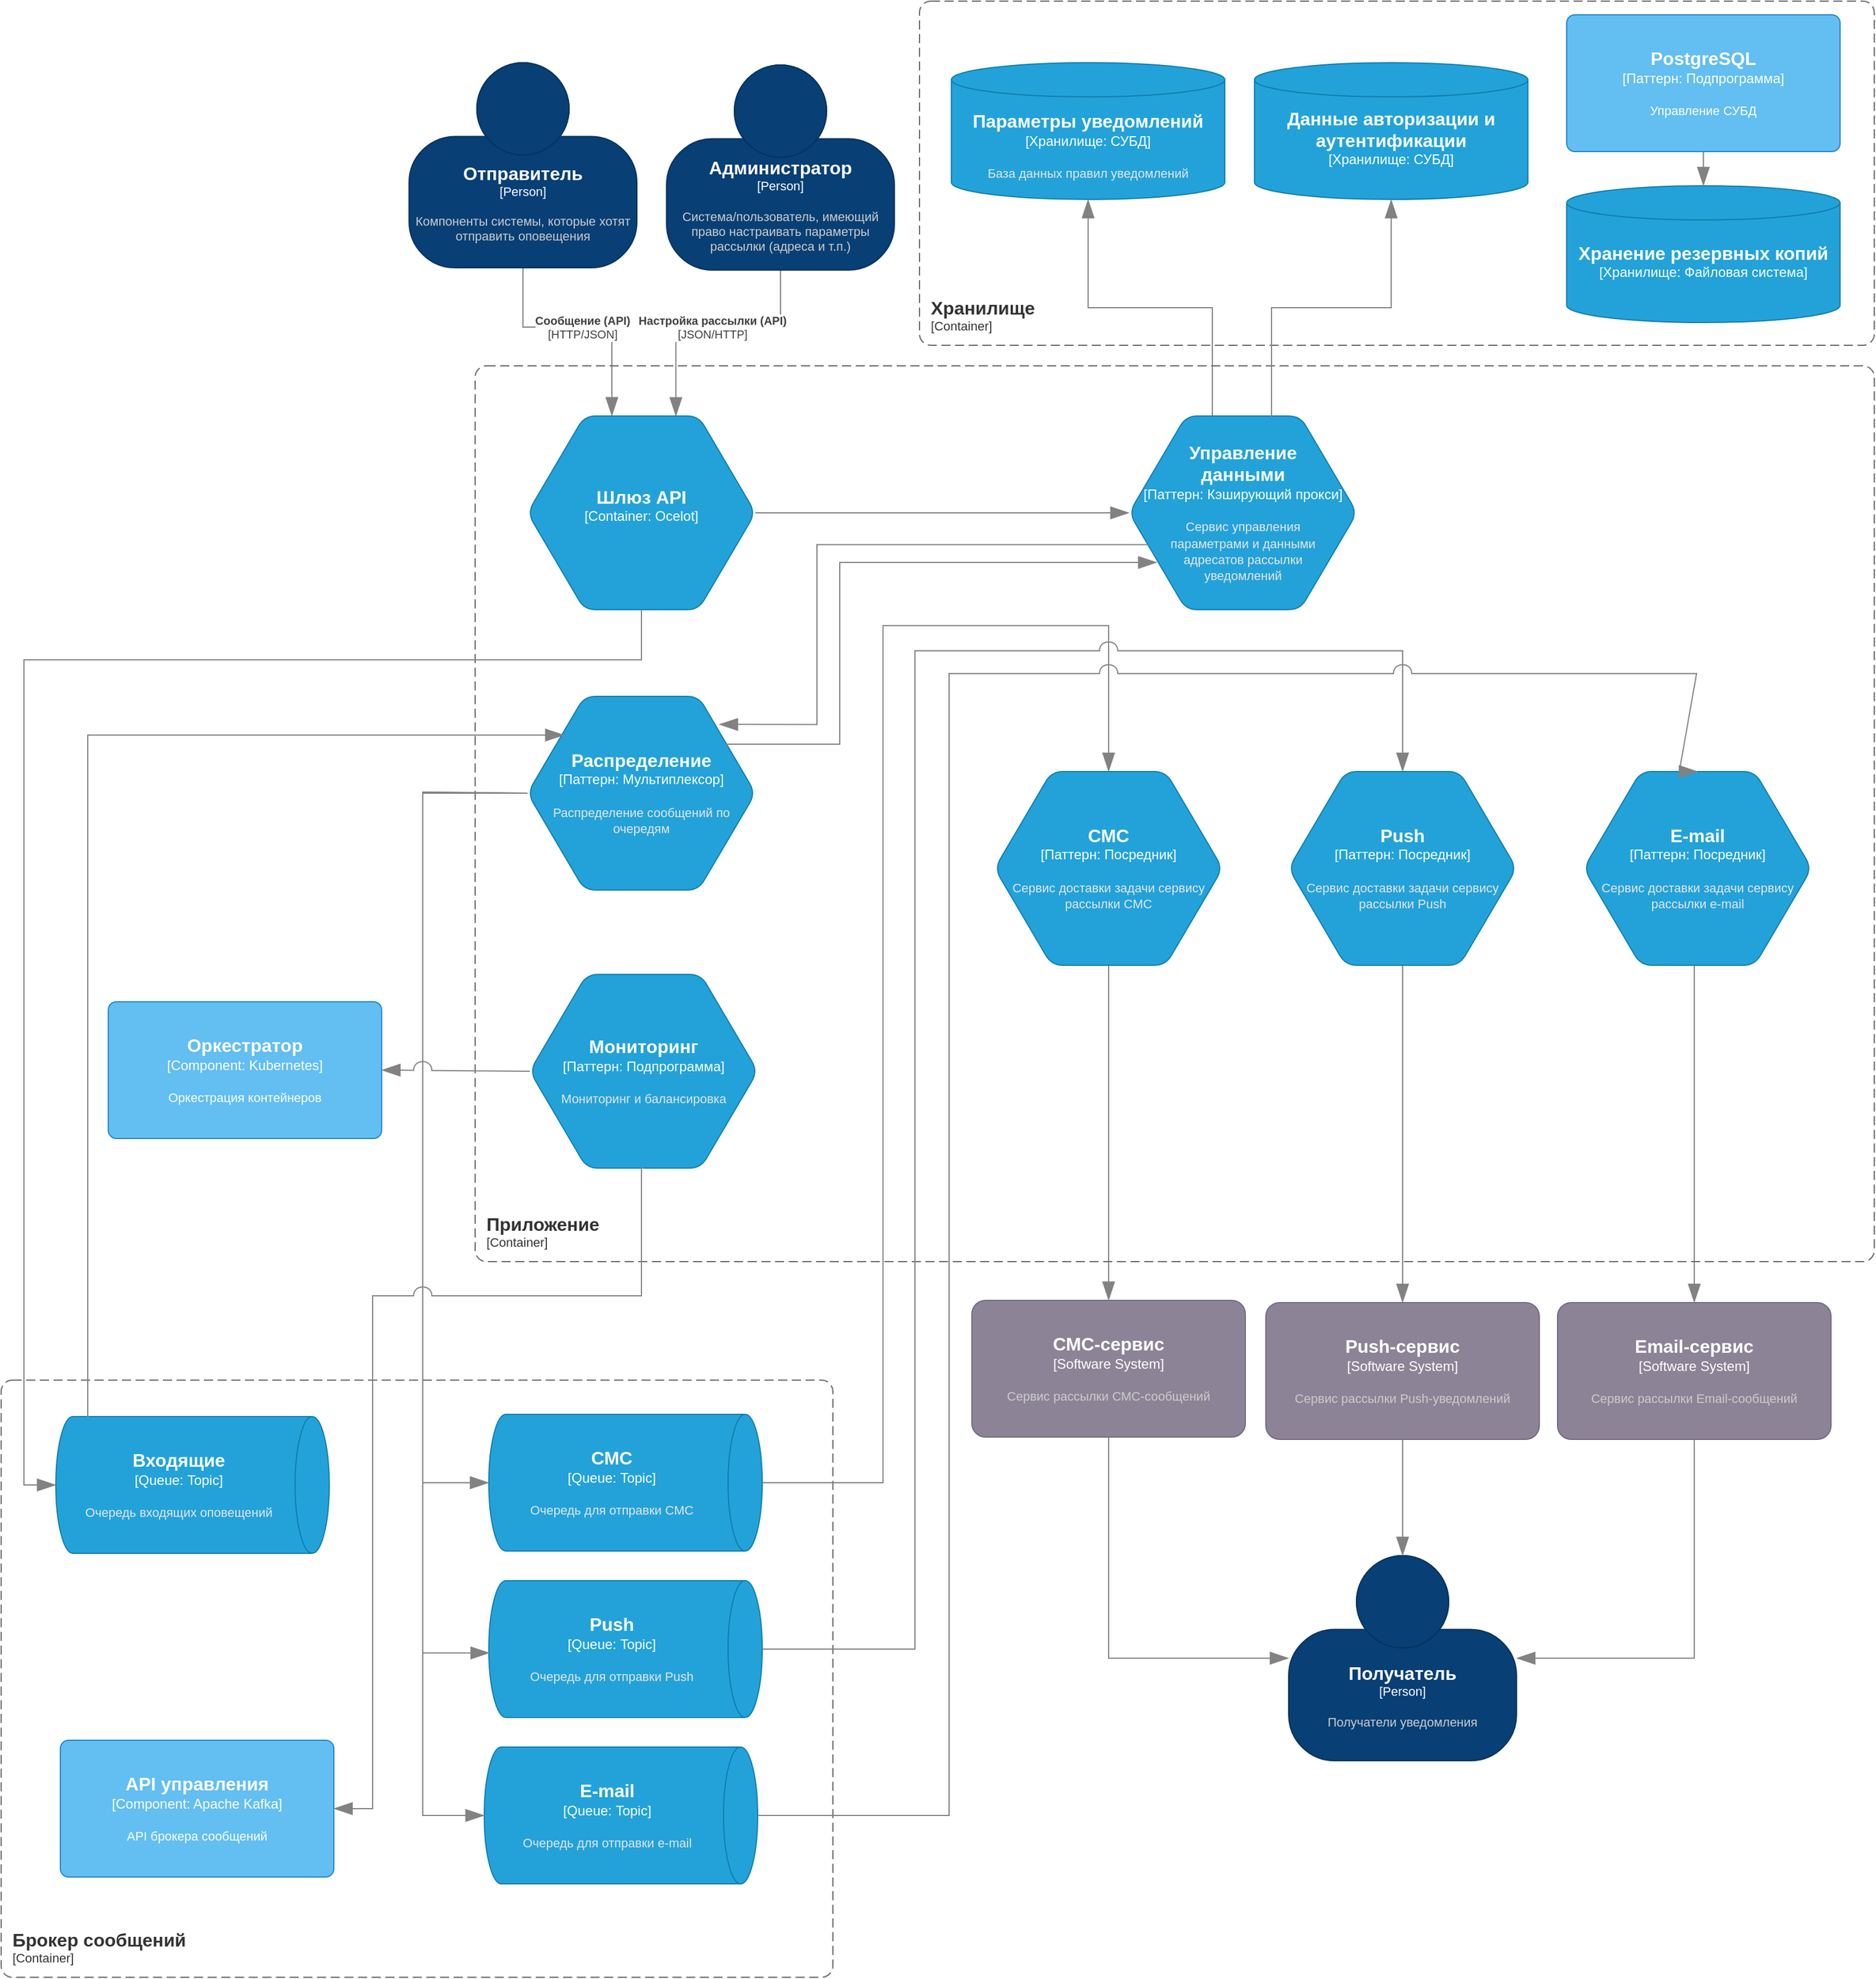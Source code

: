 <mxfile version="22.0.2" type="device">
  <diagram name="Страница — 1" id="e5lyXrErbOeshhB7SKeW">
    <mxGraphModel dx="2495" dy="2143" grid="1" gridSize="2" guides="1" tooltips="1" connect="1" arrows="1" fold="1" page="1" pageScale="1" pageWidth="827" pageHeight="1169" math="0" shadow="0">
      <root>
        <mxCell id="0" />
        <mxCell id="1" parent="0" />
        <object placeholders="1" c4Type="СМС" c4Container="Queue" c4Technology="Topic" c4Description="Очередь для отправки СМС" label="&lt;font style=&quot;font-size: 16px&quot;&gt;&lt;b&gt;%c4Type%&lt;/b&gt;&lt;/font&gt;&lt;div&gt;[%c4Container%:&amp;nbsp;%c4Technology%]&lt;/div&gt;&lt;br&gt;&lt;div&gt;&lt;font style=&quot;font-size: 11px&quot;&gt;&lt;font color=&quot;#E6E6E6&quot;&gt;%c4Description%&lt;/font&gt;&lt;/div&gt;" id="6zrY23Fk-rZvtYpVeK9W-3">
          <mxCell style="shape=cylinder3;size=15;direction=south;whiteSpace=wrap;html=1;boundedLbl=1;rounded=0;labelBackgroundColor=none;fillColor=#23A2D9;fontSize=12;fontColor=#ffffff;align=center;strokeColor=#0E7DAD;metaEdit=1;points=[[0.5,0,0],[1,0.25,0],[1,0.5,0],[1,0.75,0],[0.5,1,0],[0,0.75,0],[0,0.5,0],[0,0.25,0]];resizable=0;" parent="1" vertex="1">
            <mxGeometry x="412" y="982" width="240" height="120" as="geometry" />
          </mxCell>
        </object>
        <object placeholders="1" c4Type="Relationship" c4Technology="HTTP/JSON" c4Description="Сообщение (API)" label="&lt;div style=&quot;text-align: left&quot;&gt;&lt;div style=&quot;text-align: center&quot;&gt;&lt;b&gt;%c4Description%&lt;/b&gt;&lt;/div&gt;&lt;div style=&quot;text-align: center&quot;&gt;[%c4Technology%]&lt;/div&gt;&lt;/div&gt;" id="6zrY23Fk-rZvtYpVeK9W-4">
          <mxCell style="endArrow=blockThin;html=1;fontSize=10;fontColor=#404040;strokeWidth=1;endFill=1;strokeColor=#828282;elbow=vertical;metaEdit=1;endSize=14;startSize=14;jumpStyle=arc;jumpSize=16;rounded=0;edgeStyle=orthogonalEdgeStyle;exitX=0.5;exitY=1;exitDx=0;exitDy=0;exitPerimeter=0;entryX=0.37;entryY=0;entryDx=0;entryDy=0;entryPerimeter=0;" parent="1" source="6zrY23Fk-rZvtYpVeK9W-16" target="xsTbriFV8-rtrmpQ4TuQ-4" edge="1">
            <mxGeometry width="240" relative="1" as="geometry">
              <mxPoint x="-188.0" y="6.03" as="sourcePoint" />
              <mxPoint x="480" y="96" as="targetPoint" />
              <Array as="points">
                <mxPoint x="442" y="28" />
                <mxPoint x="520" y="28" />
              </Array>
            </mxGeometry>
          </mxCell>
        </object>
        <object placeholders="1" c4Type="Параметры уведомлений" c4Container="Хранилище" c4Technology="СУБД" c4Description="База данных правил уведомлений" label="&lt;font style=&quot;font-size: 16px&quot;&gt;&lt;b&gt;%c4Type%&lt;/b&gt;&lt;/font&gt;&lt;div&gt;[%c4Container%:&amp;nbsp;%c4Technology%]&lt;/div&gt;&lt;br&gt;&lt;div&gt;&lt;font style=&quot;font-size: 11px&quot;&gt;&lt;font color=&quot;#E6E6E6&quot;&gt;%c4Description%&lt;/font&gt;&lt;/div&gt;" id="6zrY23Fk-rZvtYpVeK9W-5">
          <mxCell style="shape=cylinder3;size=15;whiteSpace=wrap;html=1;boundedLbl=1;rounded=0;labelBackgroundColor=none;fillColor=#23A2D9;fontSize=12;fontColor=#ffffff;align=center;strokeColor=#0E7DAD;metaEdit=1;points=[[0.5,0,0],[1,0.25,0],[1,0.5,0],[1,0.75,0],[0.5,1,0],[0,0.75,0],[0,0.5,0],[0,0.25,0]];resizable=0;" parent="1" vertex="1">
            <mxGeometry x="818" y="-204" width="240" height="120" as="geometry" />
          </mxCell>
        </object>
        <object placeholders="1" c4Type="Relationship" c4Technology="JSON/HTTP" c4Description="Настройка рассылки (API)" label="&lt;div style=&quot;text-align: left&quot;&gt;&lt;div style=&quot;text-align: center&quot;&gt;&lt;b&gt;%c4Description%&lt;/b&gt;&lt;/div&gt;&lt;div style=&quot;text-align: center&quot;&gt;[%c4Technology%]&lt;/div&gt;&lt;/div&gt;" id="6zrY23Fk-rZvtYpVeK9W-9">
          <mxCell style="endArrow=blockThin;html=1;fontSize=10;fontColor=#404040;strokeWidth=1;endFill=1;strokeColor=#828282;elbow=vertical;metaEdit=1;endSize=14;startSize=14;jumpStyle=arc;jumpSize=16;rounded=0;edgeStyle=orthogonalEdgeStyle;exitX=0.5;exitY=1;exitDx=0;exitDy=0;exitPerimeter=0;entryX=0.651;entryY=0.001;entryDx=0;entryDy=0;entryPerimeter=0;" parent="1" source="6zrY23Fk-rZvtYpVeK9W-17" target="xsTbriFV8-rtrmpQ4TuQ-4" edge="1">
            <mxGeometry width="240" relative="1" as="geometry">
              <mxPoint x="522" y="116" as="sourcePoint" />
              <mxPoint x="610.56" y="95.76" as="targetPoint" />
              <Array as="points">
                <mxPoint x="668" y="28" />
                <mxPoint x="576" y="28" />
              </Array>
            </mxGeometry>
          </mxCell>
        </object>
        <object placeholders="1" c4Name="СМС-сервис" c4Type="Software System" c4Description="Сервис рассылки СМС-сообщений" label="&lt;font style=&quot;font-size: 16px&quot;&gt;&lt;b&gt;%c4Name%&lt;/b&gt;&lt;/font&gt;&lt;div&gt;[%c4Type%]&lt;/div&gt;&lt;br&gt;&lt;div&gt;&lt;font style=&quot;font-size: 11px&quot;&gt;&lt;font color=&quot;#cccccc&quot;&gt;%c4Description%&lt;/font&gt;&lt;/div&gt;" id="6zrY23Fk-rZvtYpVeK9W-10">
          <mxCell style="rounded=1;whiteSpace=wrap;html=1;labelBackgroundColor=none;fillColor=#8C8496;fontColor=#ffffff;align=center;arcSize=10;strokeColor=#736782;metaEdit=1;resizable=0;points=[[0.25,0,0],[0.5,0,0],[0.75,0,0],[1,0.25,0],[1,0.5,0],[1,0.75,0],[0.75,1,0],[0.5,1,0],[0.25,1,0],[0,0.75,0],[0,0.5,0],[0,0.25,0]];" parent="1" vertex="1">
            <mxGeometry x="836" y="882" width="240" height="120" as="geometry" />
          </mxCell>
        </object>
        <object placeholders="1" c4Name="Push-сервис" c4Type="Software System" c4Description="Сервис рассылки Push-уведомлений" label="&lt;font style=&quot;font-size: 16px&quot;&gt;&lt;b&gt;%c4Name%&lt;/b&gt;&lt;/font&gt;&lt;div&gt;[%c4Type%]&lt;/div&gt;&lt;br&gt;&lt;div&gt;&lt;font style=&quot;font-size: 11px&quot;&gt;&lt;font color=&quot;#cccccc&quot;&gt;%c4Description%&lt;/font&gt;&lt;/div&gt;" id="6zrY23Fk-rZvtYpVeK9W-11">
          <mxCell style="rounded=1;whiteSpace=wrap;html=1;labelBackgroundColor=none;fillColor=#8C8496;fontColor=#ffffff;align=center;arcSize=10;strokeColor=#736782;metaEdit=1;resizable=0;points=[[0.25,0,0],[0.5,0,0],[0.75,0,0],[1,0.25,0],[1,0.5,0],[1,0.75,0],[0.75,1,0],[0.5,1,0],[0.25,1,0],[0,0.75,0],[0,0.5,0],[0,0.25,0]];" parent="1" vertex="1">
            <mxGeometry x="1094" y="884" width="240" height="120" as="geometry" />
          </mxCell>
        </object>
        <object placeholders="1" c4Name="Email-сервис" c4Type="Software System" c4Description="Сервис рассылки Email-сообщений" label="&lt;font style=&quot;font-size: 16px&quot;&gt;&lt;b&gt;%c4Name%&lt;/b&gt;&lt;/font&gt;&lt;div&gt;[%c4Type%]&lt;/div&gt;&lt;br&gt;&lt;div&gt;&lt;font style=&quot;font-size: 11px&quot;&gt;&lt;font color=&quot;#cccccc&quot;&gt;%c4Description%&lt;/font&gt;&lt;/div&gt;" id="6zrY23Fk-rZvtYpVeK9W-12">
          <mxCell style="rounded=1;whiteSpace=wrap;html=1;labelBackgroundColor=none;fillColor=#8C8496;fontColor=#ffffff;align=center;arcSize=10;strokeColor=#736782;metaEdit=1;resizable=0;points=[[0.25,0,0],[0.5,0,0],[0.75,0,0],[1,0.25,0],[1,0.5,0],[1,0.75,0],[0.75,1,0],[0.5,1,0],[0.25,1,0],[0,0.75,0],[0,0.5,0],[0,0.25,0]];" parent="1" vertex="1">
            <mxGeometry x="1350" y="884" width="240" height="120" as="geometry" />
          </mxCell>
        </object>
        <object placeholders="1" c4Name="Отправитель" c4Type="Person" c4Description="Компоненты системы, которые хотят отправить оповещения" label="&lt;font style=&quot;font-size: 16px&quot;&gt;&lt;b&gt;%c4Name%&lt;/b&gt;&lt;/font&gt;&lt;div&gt;[%c4Type%]&lt;/div&gt;&lt;br&gt;&lt;div&gt;&lt;font style=&quot;font-size: 11px&quot;&gt;&lt;font color=&quot;#cccccc&quot;&gt;%c4Description%&lt;/font&gt;&lt;/div&gt;" id="6zrY23Fk-rZvtYpVeK9W-16">
          <mxCell style="html=1;fontSize=11;dashed=0;whiteSpace=wrap;fillColor=#083F75;strokeColor=#06315C;fontColor=#ffffff;shape=mxgraph.c4.person2;align=center;metaEdit=1;points=[[0.5,0,0],[1,0.5,0],[1,0.75,0],[0.75,1,0],[0.5,1,0],[0.25,1,0],[0,0.75,0],[0,0.5,0]];resizable=0;" parent="1" vertex="1">
            <mxGeometry x="342" y="-204" width="200" height="180" as="geometry" />
          </mxCell>
        </object>
        <object placeholders="1" c4Name="Администратор" c4Type="Person" c4Description="Система/пользователь, имеющий право настраивать параметры рассылки (адреса и т.п.)" label="&lt;font style=&quot;font-size: 16px&quot;&gt;&lt;b&gt;%c4Name%&lt;/b&gt;&lt;/font&gt;&lt;div&gt;[%c4Type%]&lt;/div&gt;&lt;br&gt;&lt;div&gt;&lt;font style=&quot;font-size: 11px&quot;&gt;&lt;font color=&quot;#cccccc&quot;&gt;%c4Description%&lt;/font&gt;&lt;/div&gt;" id="6zrY23Fk-rZvtYpVeK9W-17">
          <mxCell style="html=1;fontSize=11;dashed=0;whiteSpace=wrap;fillColor=#083F75;strokeColor=#06315C;fontColor=#ffffff;shape=mxgraph.c4.person2;align=center;metaEdit=1;points=[[0.5,0,0],[1,0.5,0],[1,0.75,0],[0.75,1,0],[0.5,1,0],[0.25,1,0],[0,0.75,0],[0,0.5,0]];resizable=0;" parent="1" vertex="1">
            <mxGeometry x="568" y="-202" width="200" height="180" as="geometry" />
          </mxCell>
        </object>
        <object placeholders="1" c4Type="Relationship" id="6zrY23Fk-rZvtYpVeK9W-18">
          <mxCell style="endArrow=blockThin;html=1;fontSize=10;fontColor=#404040;strokeWidth=1;endFill=1;strokeColor=#828282;elbow=vertical;metaEdit=1;endSize=14;startSize=14;jumpStyle=arc;jumpSize=16;rounded=0;edgeStyle=orthogonalEdgeStyle;exitX=0.365;exitY=0.006;exitDx=0;exitDy=0;exitPerimeter=0;" parent="1" source="xsTbriFV8-rtrmpQ4TuQ-19" target="6zrY23Fk-rZvtYpVeK9W-5" edge="1">
            <mxGeometry width="240" relative="1" as="geometry">
              <mxPoint x="1154" y="104" as="sourcePoint" />
              <mxPoint x="1464.0" y="859.04" as="targetPoint" />
            </mxGeometry>
          </mxCell>
        </object>
        <object placeholders="1" c4Type="Relationship" id="6zrY23Fk-rZvtYpVeK9W-20">
          <mxCell style="endArrow=blockThin;html=1;fontSize=10;fontColor=#404040;strokeWidth=1;endFill=1;strokeColor=#828282;elbow=vertical;metaEdit=1;endSize=14;startSize=14;jumpStyle=arc;jumpSize=16;rounded=0;edgeStyle=orthogonalEdgeStyle;exitX=0.5;exitY=1;exitDx=0;exitDy=0;exitPerimeter=0;" parent="1" source="Ngvu9xQwmYKUeH_WNyA4-9" target="6zrY23Fk-rZvtYpVeK9W-11" edge="1">
            <mxGeometry width="240" relative="1" as="geometry">
              <mxPoint x="1114" y="1308" as="sourcePoint" />
              <mxPoint x="1130" y="502" as="targetPoint" />
            </mxGeometry>
          </mxCell>
        </object>
        <object placeholders="1" c4Type="Relationship" id="6zrY23Fk-rZvtYpVeK9W-21">
          <mxCell style="endArrow=blockThin;html=1;fontSize=10;fontColor=#404040;strokeWidth=1;endFill=1;strokeColor=#828282;elbow=vertical;metaEdit=1;endSize=14;startSize=14;jumpStyle=arc;jumpSize=16;rounded=0;edgeStyle=orthogonalEdgeStyle;exitX=0.5;exitY=1;exitDx=0;exitDy=0;exitPerimeter=0;entryX=0.5;entryY=0;entryDx=0;entryDy=0;entryPerimeter=0;" parent="1" source="j6C-N7_rA52GzgM1u8UR-2" target="6zrY23Fk-rZvtYpVeK9W-10" edge="1">
            <mxGeometry width="240" relative="1" as="geometry">
              <mxPoint x="1086" y="1318" as="sourcePoint" />
              <mxPoint x="856" y="1660" as="targetPoint" />
              <Array as="points">
                <mxPoint x="956" y="882" />
              </Array>
            </mxGeometry>
          </mxCell>
        </object>
        <object placeholders="1" c4Type="Relationship" id="6zrY23Fk-rZvtYpVeK9W-22">
          <mxCell style="endArrow=blockThin;html=1;fontSize=10;fontColor=#404040;strokeWidth=1;endFill=1;strokeColor=#828282;elbow=vertical;metaEdit=1;endSize=14;startSize=14;jumpStyle=arc;jumpSize=16;rounded=0;edgeStyle=orthogonalEdgeStyle;entryX=0.5;entryY=0;entryDx=0;entryDy=0;entryPerimeter=0;exitX=0.5;exitY=1;exitDx=0;exitDy=0;exitPerimeter=0;" parent="1" source="Ngvu9xQwmYKUeH_WNyA4-10" target="6zrY23Fk-rZvtYpVeK9W-12" edge="1">
            <mxGeometry width="240" relative="1" as="geometry">
              <mxPoint x="1534" y="718" as="sourcePoint" />
              <mxPoint x="1130" y="502" as="targetPoint" />
              <Array as="points">
                <mxPoint x="1470" y="588" />
              </Array>
            </mxGeometry>
          </mxCell>
        </object>
        <object placeholders="1" c4Name="Получатель" c4Type="Person" c4Description="Получатели уведомления" label="&lt;font style=&quot;font-size: 16px&quot;&gt;&lt;b&gt;%c4Name%&lt;/b&gt;&lt;/font&gt;&lt;div&gt;[%c4Type%]&lt;/div&gt;&lt;br&gt;&lt;div&gt;&lt;font style=&quot;font-size: 11px&quot;&gt;&lt;font color=&quot;#cccccc&quot;&gt;%c4Description%&lt;/font&gt;&lt;/div&gt;" id="6zrY23Fk-rZvtYpVeK9W-23">
          <mxCell style="html=1;fontSize=11;dashed=0;whiteSpace=wrap;fillColor=#083F75;strokeColor=#06315C;fontColor=#ffffff;shape=mxgraph.c4.person2;align=center;metaEdit=1;points=[[0.5,0,0],[1,0.5,0],[1,0.75,0],[0.75,1,0],[0.5,1,0],[0.25,1,0],[0,0.75,0],[0,0.5,0]];resizable=0;" parent="1" vertex="1">
            <mxGeometry x="1114" y="1106" width="200" height="180" as="geometry" />
          </mxCell>
        </object>
        <object placeholders="1" c4Type="Relationship" id="6zrY23Fk-rZvtYpVeK9W-25">
          <mxCell style="endArrow=blockThin;html=1;fontSize=10;fontColor=#404040;strokeWidth=1;endFill=1;strokeColor=#828282;elbow=vertical;metaEdit=1;endSize=14;startSize=14;jumpStyle=arc;jumpSize=16;rounded=0;edgeStyle=orthogonalEdgeStyle;exitX=0.5;exitY=1;exitDx=0;exitDy=0;exitPerimeter=0;entryX=0;entryY=0.5;entryDx=0;entryDy=0;entryPerimeter=0;" parent="1" source="6zrY23Fk-rZvtYpVeK9W-10" target="6zrY23Fk-rZvtYpVeK9W-23" edge="1">
            <mxGeometry width="240" relative="1" as="geometry">
              <mxPoint x="856" y="1780" as="sourcePoint" />
              <mxPoint x="1130" y="1478" as="targetPoint" />
            </mxGeometry>
          </mxCell>
        </object>
        <object placeholders="1" c4Type="Relationship" id="6zrY23Fk-rZvtYpVeK9W-26">
          <mxCell style="endArrow=blockThin;html=1;fontSize=10;fontColor=#404040;strokeWidth=1;endFill=1;strokeColor=#828282;elbow=vertical;metaEdit=1;endSize=14;startSize=14;jumpStyle=arc;jumpSize=16;rounded=0;edgeStyle=orthogonalEdgeStyle;entryX=0.5;entryY=0;entryDx=0;entryDy=0;entryPerimeter=0;" parent="1" source="6zrY23Fk-rZvtYpVeK9W-11" target="6zrY23Fk-rZvtYpVeK9W-23" edge="1">
            <mxGeometry width="240" relative="1" as="geometry">
              <mxPoint x="858" y="1782" as="sourcePoint" />
              <mxPoint x="1122" y="1876" as="targetPoint" />
            </mxGeometry>
          </mxCell>
        </object>
        <object placeholders="1" c4Type="Relationship" id="6zrY23Fk-rZvtYpVeK9W-27">
          <mxCell style="endArrow=blockThin;html=1;fontSize=10;fontColor=#404040;strokeWidth=1;endFill=1;strokeColor=#828282;elbow=vertical;metaEdit=1;endSize=14;startSize=14;jumpStyle=arc;jumpSize=16;rounded=0;edgeStyle=orthogonalEdgeStyle;exitX=0.5;exitY=1;exitDx=0;exitDy=0;exitPerimeter=0;entryX=1;entryY=0.5;entryDx=0;entryDy=0;entryPerimeter=0;" parent="1" source="6zrY23Fk-rZvtYpVeK9W-12" target="6zrY23Fk-rZvtYpVeK9W-23" edge="1">
            <mxGeometry width="240" relative="1" as="geometry">
              <mxPoint x="1292" y="1826" as="sourcePoint" />
              <mxPoint x="1460" y="2006" as="targetPoint" />
            </mxGeometry>
          </mxCell>
        </object>
        <object placeholders="1" c4Name="Приложение" c4Type="ContainerScopeBoundary" c4Application="Container" label="&lt;font style=&quot;font-size: 16px&quot;&gt;&lt;b&gt;&lt;div style=&quot;text-align: left&quot;&gt;%c4Name%&lt;/div&gt;&lt;/b&gt;&lt;/font&gt;&lt;div style=&quot;text-align: left&quot;&gt;[%c4Application%]&lt;/div&gt;" id="xsTbriFV8-rtrmpQ4TuQ-1">
          <mxCell style="rounded=1;fontSize=11;whiteSpace=wrap;html=1;dashed=1;arcSize=20;fillColor=none;strokeColor=#666666;fontColor=#333333;labelBackgroundColor=none;align=left;verticalAlign=bottom;labelBorderColor=none;spacingTop=0;spacing=10;dashPattern=8 4;metaEdit=1;rotatable=0;perimeter=rectanglePerimeter;noLabel=0;labelPadding=0;allowArrows=0;connectable=0;expand=0;recursiveResize=0;editable=1;pointerEvents=0;absoluteArcSize=1;points=[[0.25,0,0],[0.5,0,0],[0.75,0,0],[1,0.25,0],[1,0.5,0],[1,0.75,0],[0.75,1,0],[0.5,1,0],[0.25,1,0],[0,0.75,0],[0,0.5,0],[0,0.25,0]];" parent="1" vertex="1">
            <mxGeometry x="400" y="62" width="1228" height="786" as="geometry" />
          </mxCell>
        </object>
        <object placeholders="1" c4Type="Шлюз API" c4Container="Container" c4Technology="Ocelot" c4Description="" label="&lt;font style=&quot;font-size: 16px&quot;&gt;&lt;b&gt;%c4Type%&lt;/b&gt;&lt;/font&gt;&lt;div&gt;[%c4Container%:&amp;nbsp;%c4Technology%]&lt;/div&gt;&lt;br&gt;&lt;div&gt;&lt;font style=&quot;font-size: 11px&quot;&gt;&lt;font color=&quot;#E6E6E6&quot;&gt;%c4Description%&lt;/font&gt;&lt;/div&gt;" id="xsTbriFV8-rtrmpQ4TuQ-4">
          <mxCell style="shape=hexagon;size=50;perimeter=hexagonPerimeter2;whiteSpace=wrap;html=1;fixedSize=1;rounded=1;labelBackgroundColor=none;fillColor=#23A2D9;fontSize=12;fontColor=#ffffff;align=center;strokeColor=#0E7DAD;metaEdit=1;points=[[0.5,0,0],[1,0.25,0],[1,0.5,0],[1,0.75,0],[0.5,1,0],[0,0.75,0],[0,0.5,0],[0,0.25,0]];resizable=0;" parent="1" vertex="1">
            <mxGeometry x="446" y="106" width="200" height="170" as="geometry" />
          </mxCell>
        </object>
        <object placeholders="1" c4Name="Хранилище" c4Type="ContainerScopeBoundary" c4Application="Container" label="&lt;font style=&quot;font-size: 16px&quot;&gt;&lt;b&gt;&lt;div style=&quot;text-align: left&quot;&gt;%c4Name%&lt;/div&gt;&lt;/b&gt;&lt;/font&gt;&lt;div style=&quot;text-align: left&quot;&gt;[%c4Application%]&lt;/div&gt;" id="xsTbriFV8-rtrmpQ4TuQ-6">
          <mxCell style="rounded=1;fontSize=11;whiteSpace=wrap;html=1;dashed=1;arcSize=20;fillColor=none;strokeColor=#666666;fontColor=#333333;labelBackgroundColor=none;align=left;verticalAlign=bottom;labelBorderColor=none;spacingTop=0;spacing=10;dashPattern=8 4;metaEdit=1;rotatable=0;perimeter=rectanglePerimeter;noLabel=0;labelPadding=0;allowArrows=0;connectable=0;expand=0;recursiveResize=0;editable=1;pointerEvents=0;absoluteArcSize=1;points=[[0.25,0,0],[0.5,0,0],[0.75,0,0],[1,0.25,0],[1,0.5,0],[1,0.75,0],[0.75,1,0],[0.5,1,0],[0.25,1,0],[0,0.75,0],[0,0.5,0],[0,0.25,0]];" parent="1" vertex="1">
            <mxGeometry x="790" y="-258" width="838" height="302" as="geometry" />
          </mxCell>
        </object>
        <mxCell id="xsTbriFV8-rtrmpQ4TuQ-10" value="" style="endArrow=blockThin;html=1;fontSize=10;fontColor=#404040;strokeWidth=1;endFill=1;strokeColor=#828282;elbow=vertical;metaEdit=1;endSize=14;startSize=14;jumpStyle=arc;jumpSize=16;rounded=0;edgeStyle=orthogonalEdgeStyle;exitX=0;exitY=0.5;exitDx=0;exitDy=0;exitPerimeter=0;entryX=0.5;entryY=1;entryDx=0;entryDy=0;entryPerimeter=0;" parent="1" source="xsTbriFV8-rtrmpQ4TuQ-11" target="6zrY23Fk-rZvtYpVeK9W-3" edge="1">
          <mxGeometry width="240" relative="1" as="geometry">
            <mxPoint x="938" y="470.0" as="sourcePoint" />
            <mxPoint x="1307.04" y="401.04" as="targetPoint" />
            <Array as="points">
              <mxPoint x="354" y="437" />
              <mxPoint x="354" y="1042" />
            </Array>
          </mxGeometry>
        </mxCell>
        <object placeholders="1" c4Type="Распределение" c4Container="Паттерн" c4Technology="Мультиплексор" c4Description="Распределение сообщений по очередям" label="&lt;font style=&quot;font-size: 16px&quot;&gt;&lt;b&gt;%c4Type%&lt;/b&gt;&lt;/font&gt;&lt;div&gt;[%c4Container%:&amp;nbsp;%c4Technology%]&lt;/div&gt;&lt;br&gt;&lt;div&gt;&lt;font style=&quot;font-size: 11px&quot;&gt;&lt;font color=&quot;#E6E6E6&quot;&gt;%c4Description%&lt;/font&gt;&lt;/div&gt;" id="xsTbriFV8-rtrmpQ4TuQ-11">
          <mxCell style="shape=hexagon;size=50;perimeter=hexagonPerimeter2;whiteSpace=wrap;html=1;fixedSize=1;rounded=1;labelBackgroundColor=none;fillColor=#23A2D9;fontSize=12;fontColor=#ffffff;align=center;strokeColor=#0E7DAD;metaEdit=1;points=[[0.5,0,0],[1,0.25,0],[1,0.5,0],[1,0.75,0],[0.5,1,0],[0,0.75,0],[0,0.5,0],[0,0.25,0]];resizable=0;" parent="1" vertex="1">
            <mxGeometry x="446" y="352" width="200" height="170" as="geometry" />
          </mxCell>
        </object>
        <object placeholders="1" c4Type="Relationship" id="xsTbriFV8-rtrmpQ4TuQ-12">
          <mxCell style="endArrow=blockThin;html=1;fontSize=10;fontColor=#404040;strokeWidth=1;endFill=1;strokeColor=#828282;elbow=vertical;metaEdit=1;endSize=14;startSize=14;jumpStyle=arc;jumpSize=16;rounded=0;edgeStyle=orthogonalEdgeStyle;exitX=0.5;exitY=1;exitDx=0;exitDy=0;exitPerimeter=0;entryX=0.5;entryY=1;entryDx=0;entryDy=0;entryPerimeter=0;" parent="1" source="xsTbriFV8-rtrmpQ4TuQ-4" target="Ngvu9xQwmYKUeH_WNyA4-5" edge="1">
            <mxGeometry width="240" relative="1" as="geometry">
              <mxPoint x="526" y="328" as="sourcePoint" />
              <mxPoint x="766" y="328" as="targetPoint" />
              <Array as="points">
                <mxPoint x="546" y="320" />
                <mxPoint x="4" y="320" />
                <mxPoint x="4" y="1044" />
              </Array>
            </mxGeometry>
          </mxCell>
        </object>
        <object placeholders="1" c4Name="Брокер сообщений" c4Type="ContainerScopeBoundary" c4Application="Container" label="&lt;font style=&quot;font-size: 16px&quot;&gt;&lt;b&gt;&lt;div style=&quot;text-align: left&quot;&gt;%c4Name%&lt;/div&gt;&lt;/b&gt;&lt;/font&gt;&lt;div style=&quot;text-align: left&quot;&gt;[%c4Application%]&lt;/div&gt;" id="xsTbriFV8-rtrmpQ4TuQ-13">
          <mxCell style="rounded=1;fontSize=11;whiteSpace=wrap;html=1;dashed=1;arcSize=20;fillColor=none;strokeColor=#666666;fontColor=#333333;labelBackgroundColor=none;align=left;verticalAlign=bottom;labelBorderColor=none;spacingTop=0;spacing=10;dashPattern=8 4;metaEdit=1;rotatable=0;perimeter=rectanglePerimeter;noLabel=0;labelPadding=0;allowArrows=0;connectable=0;expand=0;recursiveResize=0;editable=1;pointerEvents=0;absoluteArcSize=1;points=[[0.25,0,0],[0.5,0,0],[0.75,0,0],[1,0.25,0],[1,0.5,0],[1,0.75,0],[0.75,1,0],[0.5,1,0],[0.25,1,0],[0,0.75,0],[0,0.5,0],[0,0.25,0]];" parent="1" vertex="1">
            <mxGeometry x="-16" y="952" width="730" height="524" as="geometry" />
          </mxCell>
        </object>
        <object placeholders="1" c4Type="Push" c4Container="Queue" c4Technology="Topic" c4Description="Очередь для отправки Push" label="&lt;font style=&quot;font-size: 16px&quot;&gt;&lt;b&gt;%c4Type%&lt;/b&gt;&lt;/font&gt;&lt;div&gt;[%c4Container%:&amp;nbsp;%c4Technology%]&lt;/div&gt;&lt;br&gt;&lt;div&gt;&lt;font style=&quot;font-size: 11px&quot;&gt;&lt;font color=&quot;#E6E6E6&quot;&gt;%c4Description%&lt;/font&gt;&lt;/div&gt;" id="xsTbriFV8-rtrmpQ4TuQ-14">
          <mxCell style="shape=cylinder3;size=15;direction=south;whiteSpace=wrap;html=1;boundedLbl=1;rounded=0;labelBackgroundColor=none;fillColor=#23A2D9;fontSize=12;fontColor=#ffffff;align=center;strokeColor=#0E7DAD;metaEdit=1;points=[[0.5,0,0],[1,0.25,0],[1,0.5,0],[1,0.75,0],[0.5,1,0],[0,0.75,0],[0,0.5,0],[0,0.25,0]];resizable=0;" parent="1" vertex="1">
            <mxGeometry x="412" y="1128" width="240" height="120" as="geometry" />
          </mxCell>
        </object>
        <object placeholders="1" c4Type="E-mail" c4Container="Queue" c4Technology="Topic" c4Description="Очередь для отправки e-mail" label="&lt;font style=&quot;font-size: 16px&quot;&gt;&lt;b&gt;%c4Type%&lt;/b&gt;&lt;/font&gt;&lt;div&gt;[%c4Container%:&amp;nbsp;%c4Technology%]&lt;/div&gt;&lt;br&gt;&lt;div&gt;&lt;font style=&quot;font-size: 11px&quot;&gt;&lt;font color=&quot;#E6E6E6&quot;&gt;%c4Description%&lt;/font&gt;&lt;/div&gt;" id="xsTbriFV8-rtrmpQ4TuQ-15">
          <mxCell style="shape=cylinder3;size=15;direction=south;whiteSpace=wrap;html=1;boundedLbl=1;rounded=0;labelBackgroundColor=none;fillColor=#23A2D9;fontSize=12;fontColor=#ffffff;align=center;strokeColor=#0E7DAD;metaEdit=1;points=[[0.5,0,0],[1,0.25,0],[1,0.5,0],[1,0.75,0],[0.5,1,0],[0,0.75,0],[0,0.5,0],[0,0.25,0]];resizable=0;" parent="1" vertex="1">
            <mxGeometry x="408" y="1274" width="240" height="120" as="geometry" />
          </mxCell>
        </object>
        <mxCell id="xsTbriFV8-rtrmpQ4TuQ-17" value="" style="endArrow=blockThin;html=1;fontSize=10;fontColor=#404040;strokeWidth=1;endFill=1;strokeColor=#828282;elbow=vertical;metaEdit=1;endSize=14;startSize=14;jumpStyle=arc;jumpSize=16;rounded=0;edgeStyle=orthogonalEdgeStyle;entryX=0.528;entryY=0.998;entryDx=0;entryDy=0;entryPerimeter=0;exitX=0;exitY=0.5;exitDx=0;exitDy=0;exitPerimeter=0;" parent="1" source="xsTbriFV8-rtrmpQ4TuQ-11" target="xsTbriFV8-rtrmpQ4TuQ-14" edge="1">
          <mxGeometry width="240" relative="1" as="geometry">
            <mxPoint x="442" y="490" as="sourcePoint" />
            <mxPoint x="426" y="786" as="targetPoint" />
            <Array as="points">
              <mxPoint x="446" y="436" />
              <mxPoint x="354" y="436" />
              <mxPoint x="354" y="1191" />
            </Array>
          </mxGeometry>
        </mxCell>
        <mxCell id="xsTbriFV8-rtrmpQ4TuQ-18" value="" style="endArrow=blockThin;html=1;fontSize=10;fontColor=#404040;strokeWidth=1;endFill=1;strokeColor=#828282;elbow=vertical;metaEdit=1;endSize=14;startSize=14;jumpStyle=arc;jumpSize=16;rounded=0;edgeStyle=orthogonalEdgeStyle;exitX=0;exitY=0.5;exitDx=0;exitDy=0;exitPerimeter=0;entryX=0.5;entryY=1;entryDx=0;entryDy=0;entryPerimeter=0;" parent="1" source="xsTbriFV8-rtrmpQ4TuQ-11" target="xsTbriFV8-rtrmpQ4TuQ-15" edge="1">
          <mxGeometry width="240" relative="1" as="geometry">
            <mxPoint x="450" y="441" as="sourcePoint" />
            <mxPoint x="428" y="788" as="targetPoint" />
            <Array as="points">
              <mxPoint x="446" y="436" />
              <mxPoint x="354" y="436" />
              <mxPoint x="354" y="1334" />
            </Array>
          </mxGeometry>
        </mxCell>
        <object placeholders="1" c4Type="Управление&#xa; данными" c4Container="Паттерн" c4Technology="Кэширующий прокси" c4Description="Сервис управления&#xa; параметрами и данными &#xa;адресатов рассылки&#xa; уведомлений" label="&lt;font style=&quot;font-size: 16px&quot;&gt;&lt;b&gt;%c4Type%&lt;/b&gt;&lt;/font&gt;&lt;div&gt;[%c4Container%:&amp;nbsp;%c4Technology%]&lt;/div&gt;&lt;br&gt;&lt;div&gt;&lt;font style=&quot;font-size: 11px&quot;&gt;&lt;font color=&quot;#E6E6E6&quot;&gt;%c4Description%&lt;/font&gt;&lt;/div&gt;" id="xsTbriFV8-rtrmpQ4TuQ-19">
          <mxCell style="shape=hexagon;size=50;perimeter=hexagonPerimeter2;whiteSpace=wrap;html=1;fixedSize=1;rounded=1;labelBackgroundColor=none;fillColor=#23A2D9;fontSize=12;fontColor=#ffffff;align=center;strokeColor=#0E7DAD;metaEdit=1;points=[[0.5,0,0],[1,0.25,0],[1,0.5,0],[1,0.75,0],[0.5,1,0],[0,0.75,0],[0,0.5,0],[0,0.25,0]];resizable=0;" parent="1" vertex="1">
            <mxGeometry x="974" y="106" width="200" height="170" as="geometry" />
          </mxCell>
        </object>
        <object placeholders="1" c4Type="Relationship" id="j6C-N7_rA52GzgM1u8UR-1">
          <mxCell style="endArrow=blockThin;html=1;fontSize=10;fontColor=#404040;strokeWidth=1;endFill=1;strokeColor=#828282;elbow=vertical;metaEdit=1;endSize=14;startSize=14;jumpStyle=arc;jumpSize=16;rounded=0;edgeStyle=orthogonalEdgeStyle;exitX=1;exitY=0.5;exitDx=0;exitDy=0;exitPerimeter=0;entryX=0;entryY=0.5;entryDx=0;entryDy=0;entryPerimeter=0;" parent="1" source="xsTbriFV8-rtrmpQ4TuQ-4" target="xsTbriFV8-rtrmpQ4TuQ-19" edge="1">
            <mxGeometry width="240" relative="1" as="geometry">
              <mxPoint x="1052" y="558" as="sourcePoint" />
              <mxPoint x="1292" y="558" as="targetPoint" />
            </mxGeometry>
          </mxCell>
        </object>
        <object placeholders="1" c4Type="СМС" c4Container="Паттерн" c4Technology="Посредник" c4Description="Сервис доставки задачи сервису рассылки СМС" label="&lt;font style=&quot;font-size: 16px&quot;&gt;&lt;b&gt;%c4Type%&lt;/b&gt;&lt;/font&gt;&lt;div&gt;[%c4Container%:&amp;nbsp;%c4Technology%]&lt;/div&gt;&lt;br&gt;&lt;div&gt;&lt;font style=&quot;font-size: 11px&quot;&gt;&lt;font color=&quot;#E6E6E6&quot;&gt;%c4Description%&lt;/font&gt;&lt;/div&gt;" id="j6C-N7_rA52GzgM1u8UR-2">
          <mxCell style="shape=hexagon;size=50;perimeter=hexagonPerimeter2;whiteSpace=wrap;html=1;fixedSize=1;rounded=1;labelBackgroundColor=none;fillColor=#23A2D9;fontSize=12;fontColor=#ffffff;align=center;strokeColor=#0E7DAD;metaEdit=1;points=[[0.5,0,0],[1,0.25,0],[1,0.5,0],[1,0.75,0],[0.5,1,0],[0,0.75,0],[0,0.5,0],[0,0.25,0]];resizable=0;" parent="1" vertex="1">
            <mxGeometry x="856" y="418" width="200" height="170" as="geometry" />
          </mxCell>
        </object>
        <object placeholders="1" c4Type="Relationship" id="Ngvu9xQwmYKUeH_WNyA4-3">
          <mxCell style="endArrow=blockThin;html=1;fontSize=10;fontColor=#404040;strokeWidth=1;endFill=1;strokeColor=#828282;elbow=vertical;metaEdit=1;endSize=14;startSize=14;jumpStyle=arc;jumpSize=16;rounded=0;edgeStyle=orthogonalEdgeStyle;exitX=0.083;exitY=0.664;exitDx=0;exitDy=0;exitPerimeter=0;entryX=0.841;entryY=0.145;entryDx=0;entryDy=0;entryPerimeter=0;" parent="1" source="xsTbriFV8-rtrmpQ4TuQ-19" target="xsTbriFV8-rtrmpQ4TuQ-11" edge="1">
            <mxGeometry width="240" relative="1" as="geometry">
              <mxPoint x="482" y="410" as="sourcePoint" />
              <mxPoint x="722" y="410" as="targetPoint" />
              <Array as="points">
                <mxPoint x="700" y="219" />
                <mxPoint x="700" y="377" />
              </Array>
            </mxGeometry>
          </mxCell>
        </object>
        <object placeholders="1" c4Type="Relationship" id="Ngvu9xQwmYKUeH_WNyA4-4">
          <mxCell style="endArrow=blockThin;html=1;fontSize=10;fontColor=#404040;strokeWidth=1;endFill=1;strokeColor=#828282;elbow=vertical;metaEdit=1;endSize=14;startSize=14;jumpStyle=arc;jumpSize=16;rounded=0;edgeStyle=orthogonalEdgeStyle;entryX=0.122;entryY=0.756;entryDx=0;entryDy=0;entryPerimeter=0;exitX=0.874;exitY=0.269;exitDx=0;exitDy=0;exitPerimeter=0;" parent="1" source="xsTbriFV8-rtrmpQ4TuQ-11" target="xsTbriFV8-rtrmpQ4TuQ-19" edge="1">
            <mxGeometry width="240" relative="1" as="geometry">
              <mxPoint x="482" y="410" as="sourcePoint" />
              <mxPoint x="722" y="410" as="targetPoint" />
              <Array as="points">
                <mxPoint x="621" y="394" />
                <mxPoint x="720" y="394" />
                <mxPoint x="720" y="235" />
              </Array>
            </mxGeometry>
          </mxCell>
        </object>
        <object placeholders="1" c4Type="Входящие" c4Container="Queue" c4Technology="Topic" c4Description="Очередь входящих оповещений" label="&lt;font style=&quot;font-size: 16px&quot;&gt;&lt;b&gt;%c4Type%&lt;/b&gt;&lt;/font&gt;&lt;div&gt;[%c4Container%:&amp;nbsp;%c4Technology%]&lt;/div&gt;&lt;br&gt;&lt;div&gt;&lt;font style=&quot;font-size: 11px&quot;&gt;&lt;font color=&quot;#E6E6E6&quot;&gt;%c4Description%&lt;/font&gt;&lt;/div&gt;" id="Ngvu9xQwmYKUeH_WNyA4-5">
          <mxCell style="shape=cylinder3;size=15;direction=south;whiteSpace=wrap;html=1;boundedLbl=1;rounded=0;labelBackgroundColor=none;fillColor=#23A2D9;fontSize=12;fontColor=#ffffff;align=center;strokeColor=#0E7DAD;metaEdit=1;points=[[0.5,0,0],[1,0.25,0],[1,0.5,0],[1,0.75,0],[0.5,1,0],[0,0.75,0],[0,0.5,0],[0,0.25,0]];resizable=0;" parent="1" vertex="1">
            <mxGeometry x="32" y="984" width="240" height="120" as="geometry" />
          </mxCell>
        </object>
        <object placeholders="1" c4Type="Relationship" id="Ngvu9xQwmYKUeH_WNyA4-7">
          <mxCell style="endArrow=blockThin;html=1;fontSize=10;fontColor=#404040;strokeWidth=1;endFill=1;strokeColor=#828282;elbow=vertical;metaEdit=1;endSize=14;startSize=14;jumpStyle=arc;jumpSize=16;rounded=0;edgeStyle=orthogonalEdgeStyle;entryX=0.16;entryY=0.2;entryDx=0;entryDy=0;entryPerimeter=0;exitX=0;exitY=0.879;exitDx=0;exitDy=0;exitPerimeter=0;" parent="1" source="Ngvu9xQwmYKUeH_WNyA4-5" target="xsTbriFV8-rtrmpQ4TuQ-11" edge="1">
            <mxGeometry width="240" relative="1" as="geometry">
              <mxPoint x="482" y="632" as="sourcePoint" />
              <mxPoint x="722" y="632" as="targetPoint" />
              <Array as="points">
                <mxPoint x="60" y="984" />
                <mxPoint x="60" y="386" />
              </Array>
            </mxGeometry>
          </mxCell>
        </object>
        <object placeholders="1" c4Type="Push" c4Container="Паттерн" c4Technology="Посредник" c4Description="Сервис доставки задачи сервису рассылки Push" label="&lt;font style=&quot;font-size: 16px&quot;&gt;&lt;b&gt;%c4Type%&lt;/b&gt;&lt;/font&gt;&lt;div&gt;[%c4Container%:&amp;nbsp;%c4Technology%]&lt;/div&gt;&lt;br&gt;&lt;div&gt;&lt;font style=&quot;font-size: 11px&quot;&gt;&lt;font color=&quot;#E6E6E6&quot;&gt;%c4Description%&lt;/font&gt;&lt;/div&gt;" id="Ngvu9xQwmYKUeH_WNyA4-9">
          <mxCell style="shape=hexagon;size=50;perimeter=hexagonPerimeter2;whiteSpace=wrap;html=1;fixedSize=1;rounded=1;labelBackgroundColor=none;fillColor=#23A2D9;fontSize=12;fontColor=#ffffff;align=center;strokeColor=#0E7DAD;metaEdit=1;points=[[0.5,0,0],[1,0.25,0],[1,0.5,0],[1,0.75,0],[0.5,1,0],[0,0.75,0],[0,0.5,0],[0,0.25,0]];resizable=0;" parent="1" vertex="1">
            <mxGeometry x="1114" y="418" width="200" height="170" as="geometry" />
          </mxCell>
        </object>
        <object placeholders="1" c4Type="E-mail" c4Container="Паттерн" c4Technology="Посредник" c4Description="Сервис доставки задачи сервису рассылки e-mail" label="&lt;font style=&quot;font-size: 16px&quot;&gt;&lt;b&gt;%c4Type%&lt;/b&gt;&lt;/font&gt;&lt;div&gt;[%c4Container%:&amp;nbsp;%c4Technology%]&lt;/div&gt;&lt;br&gt;&lt;div&gt;&lt;font style=&quot;font-size: 11px&quot;&gt;&lt;font color=&quot;#E6E6E6&quot;&gt;%c4Description%&lt;/font&gt;&lt;/div&gt;" id="Ngvu9xQwmYKUeH_WNyA4-10">
          <mxCell style="shape=hexagon;size=50;perimeter=hexagonPerimeter2;whiteSpace=wrap;html=1;fixedSize=1;rounded=1;labelBackgroundColor=none;fillColor=#23A2D9;fontSize=12;fontColor=#ffffff;align=center;strokeColor=#0E7DAD;metaEdit=1;points=[[0.5,0,0],[1,0.25,0],[1,0.5,0],[1,0.75,0],[0.5,1,0],[0,0.75,0],[0,0.5,0],[0,0.25,0]];resizable=0;" parent="1" vertex="1">
            <mxGeometry x="1373" y="418" width="200" height="170" as="geometry" />
          </mxCell>
        </object>
        <object placeholders="1" c4Type="Relationship" id="Ngvu9xQwmYKUeH_WNyA4-11">
          <mxCell style="endArrow=blockThin;html=1;fontSize=10;fontColor=#404040;strokeWidth=1;endFill=1;strokeColor=#828282;elbow=vertical;metaEdit=1;endSize=14;startSize=14;jumpStyle=arc;jumpSize=16;rounded=0;edgeStyle=orthogonalEdgeStyle;exitX=0.5;exitY=0;exitDx=0;exitDy=0;exitPerimeter=0;entryX=0.5;entryY=0;entryDx=0;entryDy=0;entryPerimeter=0;" parent="1" source="6zrY23Fk-rZvtYpVeK9W-3" target="j6C-N7_rA52GzgM1u8UR-2" edge="1">
            <mxGeometry width="240" relative="1" as="geometry">
              <mxPoint x="796" y="778" as="sourcePoint" />
              <mxPoint x="1036" y="778" as="targetPoint" />
              <Array as="points">
                <mxPoint x="758" y="1042" />
                <mxPoint x="758" y="290" />
                <mxPoint x="956" y="290" />
              </Array>
            </mxGeometry>
          </mxCell>
        </object>
        <object placeholders="1" c4Type="Relationship" id="Ngvu9xQwmYKUeH_WNyA4-12">
          <mxCell style="endArrow=blockThin;html=1;fontSize=10;fontColor=#404040;strokeWidth=1;endFill=1;strokeColor=#828282;elbow=vertical;metaEdit=1;endSize=14;startSize=14;jumpStyle=arc;jumpSize=16;rounded=0;edgeStyle=orthogonalEdgeStyle;exitX=0.5;exitY=0;exitDx=0;exitDy=0;exitPerimeter=0;entryX=0.5;entryY=0;entryDx=0;entryDy=0;entryPerimeter=0;" parent="1" source="xsTbriFV8-rtrmpQ4TuQ-14" target="Ngvu9xQwmYKUeH_WNyA4-9" edge="1">
            <mxGeometry width="240" relative="1" as="geometry">
              <mxPoint x="574" y="554" as="sourcePoint" />
              <mxPoint x="814" y="554" as="targetPoint" />
              <Array as="points">
                <mxPoint x="786" y="1188" />
                <mxPoint x="786" y="312" />
                <mxPoint x="1214" y="312" />
              </Array>
            </mxGeometry>
          </mxCell>
        </object>
        <object placeholders="1" c4Type="Relationship" id="Ngvu9xQwmYKUeH_WNyA4-13">
          <mxCell style="endArrow=blockThin;html=1;fontSize=10;fontColor=#404040;strokeWidth=1;endFill=1;strokeColor=#828282;elbow=vertical;metaEdit=1;endSize=14;startSize=14;jumpStyle=arc;jumpSize=16;rounded=0;edgeStyle=orthogonalEdgeStyle;exitX=0.5;exitY=0;exitDx=0;exitDy=0;exitPerimeter=0;entryX=0.5;entryY=0;entryDx=0;entryDy=0;entryPerimeter=0;" parent="1" source="xsTbriFV8-rtrmpQ4TuQ-15" target="Ngvu9xQwmYKUeH_WNyA4-10" edge="1">
            <mxGeometry width="240" relative="1" as="geometry">
              <mxPoint x="574" y="554" as="sourcePoint" />
              <mxPoint x="814" y="554" as="targetPoint" />
              <Array as="points">
                <mxPoint x="816" y="1334" />
                <mxPoint x="816" y="332" />
                <mxPoint x="1472" y="332" />
              </Array>
            </mxGeometry>
          </mxCell>
        </object>
        <object placeholders="1" c4Name="Оркестратор" c4Type="Component" c4Technology="Kubernetes" c4Description="Оркестрация контейнеров" label="&lt;font style=&quot;font-size: 16px&quot;&gt;&lt;b&gt;%c4Name%&lt;/b&gt;&lt;/font&gt;&lt;div&gt;[%c4Type%: %c4Technology%]&lt;/div&gt;&lt;br&gt;&lt;div&gt;&lt;font style=&quot;font-size: 11px&quot;&gt;%c4Description%&lt;/font&gt;&lt;/div&gt;" id="Ngvu9xQwmYKUeH_WNyA4-14">
          <mxCell style="rounded=1;whiteSpace=wrap;html=1;labelBackgroundColor=none;fillColor=#63BEF2;fontColor=#ffffff;align=center;arcSize=6;strokeColor=#2086C9;metaEdit=1;resizable=0;points=[[0.25,0,0],[0.5,0,0],[0.75,0,0],[1,0.25,0],[1,0.5,0],[1,0.75,0],[0.75,1,0],[0.5,1,0],[0.25,1,0],[0,0.75,0],[0,0.5,0],[0,0.25,0]];" parent="1" vertex="1">
            <mxGeometry x="78" y="620" width="240" height="120" as="geometry" />
          </mxCell>
        </object>
        <object placeholders="1" c4Type="Мониторинг" c4Container="Паттерн" c4Technology="Подпрограмма" c4Description="Мониторинг и балансировка" label="&lt;font style=&quot;font-size: 16px&quot;&gt;&lt;b&gt;%c4Type%&lt;/b&gt;&lt;/font&gt;&lt;div&gt;[%c4Container%:&amp;nbsp;%c4Technology%]&lt;/div&gt;&lt;br&gt;&lt;div&gt;&lt;font style=&quot;font-size: 11px&quot;&gt;&lt;font color=&quot;#E6E6E6&quot;&gt;%c4Description%&lt;/font&gt;&lt;/div&gt;" id="Ngvu9xQwmYKUeH_WNyA4-15">
          <mxCell style="shape=hexagon;size=50;perimeter=hexagonPerimeter2;whiteSpace=wrap;html=1;fixedSize=1;rounded=1;labelBackgroundColor=none;fillColor=#23A2D9;fontSize=12;fontColor=#ffffff;align=center;strokeColor=#0E7DAD;metaEdit=1;points=[[0.5,0,0],[1,0.25,0],[1,0.5,0],[1,0.75,0],[0.5,1,0],[0,0.75,0],[0,0.5,0],[0,0.25,0]];resizable=0;" parent="1" vertex="1">
            <mxGeometry x="448" y="596" width="200" height="170" as="geometry" />
          </mxCell>
        </object>
        <object placeholders="1" c4Name="API управления" c4Type="Component" c4Technology="Apache Kafka" c4Description="API брокера сообщений" label="&lt;font style=&quot;font-size: 16px&quot;&gt;&lt;b&gt;%c4Name%&lt;/b&gt;&lt;/font&gt;&lt;div&gt;[%c4Type%: %c4Technology%]&lt;/div&gt;&lt;br&gt;&lt;div&gt;&lt;font style=&quot;font-size: 11px&quot;&gt;%c4Description%&lt;/font&gt;&lt;/div&gt;" id="Ngvu9xQwmYKUeH_WNyA4-16">
          <mxCell style="rounded=1;whiteSpace=wrap;html=1;labelBackgroundColor=none;fillColor=#63BEF2;fontColor=#ffffff;align=center;arcSize=6;strokeColor=#2086C9;metaEdit=1;resizable=0;points=[[0.25,0,0],[0.5,0,0],[0.75,0,0],[1,0.25,0],[1,0.5,0],[1,0.75,0],[0.75,1,0],[0.5,1,0],[0.25,1,0],[0,0.75,0],[0,0.5,0],[0,0.25,0]];" parent="1" vertex="1">
            <mxGeometry x="36" y="1268" width="240" height="120" as="geometry" />
          </mxCell>
        </object>
        <object placeholders="1" c4Type="Relationship" id="Ngvu9xQwmYKUeH_WNyA4-21">
          <mxCell style="endArrow=blockThin;html=1;fontSize=10;fontColor=#404040;strokeWidth=1;endFill=1;strokeColor=#828282;elbow=vertical;metaEdit=1;endSize=14;startSize=14;jumpStyle=arc;jumpSize=16;rounded=0;edgeStyle=orthogonalEdgeStyle;exitX=0.5;exitY=1;exitDx=0;exitDy=0;exitPerimeter=0;" parent="1" source="Ngvu9xQwmYKUeH_WNyA4-15" target="Ngvu9xQwmYKUeH_WNyA4-16" edge="1">
            <mxGeometry width="240" relative="1" as="geometry">
              <mxPoint x="574" y="1110" as="sourcePoint" />
              <mxPoint x="814" y="1110" as="targetPoint" />
              <Array as="points">
                <mxPoint x="546" y="766" />
                <mxPoint x="546" y="878" />
                <mxPoint x="310" y="878" />
                <mxPoint x="310" y="1328" />
              </Array>
            </mxGeometry>
          </mxCell>
        </object>
        <object placeholders="1" c4Type="Relationship" id="Ngvu9xQwmYKUeH_WNyA4-22">
          <mxCell style="endArrow=blockThin;html=1;fontSize=10;fontColor=#404040;strokeWidth=1;endFill=1;strokeColor=#828282;elbow=vertical;metaEdit=1;endSize=14;startSize=14;jumpStyle=arc;jumpSize=16;rounded=0;edgeStyle=orthogonalEdgeStyle;exitX=0;exitY=0.5;exitDx=0;exitDy=0;exitPerimeter=0;entryX=1;entryY=0.5;entryDx=0;entryDy=0;entryPerimeter=0;" parent="1" source="Ngvu9xQwmYKUeH_WNyA4-15" target="Ngvu9xQwmYKUeH_WNyA4-14" edge="1">
            <mxGeometry width="240" relative="1" as="geometry">
              <mxPoint x="574" y="554" as="sourcePoint" />
              <mxPoint x="814" y="554" as="targetPoint" />
            </mxGeometry>
          </mxCell>
        </object>
        <object placeholders="1" c4Type="Данные авторизации и&#xa;аутентификации" c4Container="Хранилище" c4Technology="СУБД" c4Description="" label="&lt;font style=&quot;font-size: 16px&quot;&gt;&lt;b&gt;%c4Type%&lt;/b&gt;&lt;/font&gt;&lt;div&gt;[%c4Container%:&amp;nbsp;%c4Technology%]&lt;/div&gt;&lt;br&gt;&lt;div&gt;&lt;font style=&quot;font-size: 11px&quot;&gt;&lt;font color=&quot;#E6E6E6&quot;&gt;%c4Description%&lt;/font&gt;&lt;/div&gt;" id="3HwZr3joQXxz4yij-k6q-1">
          <mxCell style="shape=cylinder3;size=15;whiteSpace=wrap;html=1;boundedLbl=1;rounded=0;labelBackgroundColor=none;fillColor=#23A2D9;fontSize=12;fontColor=#ffffff;align=center;strokeColor=#0E7DAD;metaEdit=1;points=[[0.5,0,0],[1,0.25,0],[1,0.5,0],[1,0.75,0],[0.5,1,0],[0,0.75,0],[0,0.5,0],[0,0.25,0]];resizable=0;" parent="1" vertex="1">
            <mxGeometry x="1084" y="-204" width="240" height="120" as="geometry" />
          </mxCell>
        </object>
        <object placeholders="1" c4Type="Relationship" id="3HwZr3joQXxz4yij-k6q-3">
          <mxCell style="endArrow=blockThin;html=1;fontSize=10;fontColor=#404040;strokeWidth=1;endFill=1;strokeColor=#828282;elbow=vertical;metaEdit=1;endSize=14;startSize=14;jumpStyle=arc;jumpSize=16;rounded=0;edgeStyle=orthogonalEdgeStyle;exitX=0.625;exitY=0.006;exitDx=0;exitDy=0;exitPerimeter=0;entryX=0.5;entryY=1;entryDx=0;entryDy=0;entryPerimeter=0;" parent="1" source="xsTbriFV8-rtrmpQ4TuQ-19" target="3HwZr3joQXxz4yij-k6q-1" edge="1">
            <mxGeometry width="240" relative="1" as="geometry">
              <mxPoint x="1280" y="94" as="sourcePoint" />
              <mxPoint x="1520" y="94" as="targetPoint" />
            </mxGeometry>
          </mxCell>
        </object>
        <object placeholders="1" c4Name="PostgreSQL" c4Type="Паттерн" c4Technology="Подпрограмма" c4Description="Управление СУБД" label="&lt;font style=&quot;font-size: 16px&quot;&gt;&lt;b&gt;%c4Name%&lt;/b&gt;&lt;/font&gt;&lt;div&gt;[%c4Type%: %c4Technology%]&lt;/div&gt;&lt;br&gt;&lt;div&gt;&lt;font style=&quot;font-size: 11px&quot;&gt;%c4Description%&lt;/font&gt;&lt;/div&gt;" id="3HwZr3joQXxz4yij-k6q-4">
          <mxCell style="rounded=1;whiteSpace=wrap;html=1;labelBackgroundColor=none;fillColor=#63BEF2;fontColor=#ffffff;align=center;arcSize=6;strokeColor=#2086C9;metaEdit=1;resizable=0;points=[[0.25,0,0],[0.5,0,0],[0.75,0,0],[1,0.25,0],[1,0.5,0],[1,0.75,0],[0.75,1,0],[0.5,1,0],[0.25,1,0],[0,0.75,0],[0,0.5,0],[0,0.25,0]];" parent="1" vertex="1">
            <mxGeometry x="1358" y="-246" width="240" height="120" as="geometry" />
          </mxCell>
        </object>
        <object placeholders="1" c4Type="Хранение резервных копий" c4Container="Хранилище" c4Technology="Файловая система" c4Description="" label="&lt;font style=&quot;font-size: 16px&quot;&gt;&lt;b&gt;%c4Type%&lt;/b&gt;&lt;/font&gt;&lt;div&gt;[%c4Container%:&amp;nbsp;%c4Technology%]&lt;/div&gt;&lt;br&gt;&lt;div&gt;&lt;font style=&quot;font-size: 11px&quot;&gt;&lt;font color=&quot;#E6E6E6&quot;&gt;%c4Description%&lt;/font&gt;&lt;/div&gt;" id="3HwZr3joQXxz4yij-k6q-5">
          <mxCell style="shape=cylinder3;size=15;whiteSpace=wrap;html=1;boundedLbl=1;rounded=0;labelBackgroundColor=none;fillColor=#23A2D9;fontSize=12;fontColor=#ffffff;align=center;strokeColor=#0E7DAD;metaEdit=1;points=[[0.5,0,0],[1,0.25,0],[1,0.5,0],[1,0.75,0],[0.5,1,0],[0,0.75,0],[0,0.5,0],[0,0.25,0]];resizable=0;" parent="1" vertex="1">
            <mxGeometry x="1358" y="-96" width="240" height="120" as="geometry" />
          </mxCell>
        </object>
        <object placeholders="1" c4Type="Relationship" id="3HwZr3joQXxz4yij-k6q-6">
          <mxCell style="endArrow=blockThin;html=1;fontSize=10;fontColor=#404040;strokeWidth=1;endFill=1;strokeColor=#828282;elbow=vertical;metaEdit=1;endSize=14;startSize=14;jumpStyle=arc;jumpSize=16;rounded=0;edgeStyle=orthogonalEdgeStyle;exitX=0.5;exitY=1;exitDx=0;exitDy=0;exitPerimeter=0;entryX=0.5;entryY=0;entryDx=0;entryDy=0;entryPerimeter=0;" parent="1" source="3HwZr3joQXxz4yij-k6q-4" target="3HwZr3joQXxz4yij-k6q-5" edge="1">
            <mxGeometry width="240" relative="1" as="geometry">
              <mxPoint x="1562" y="-102" as="sourcePoint" />
              <mxPoint x="1802" y="-102" as="targetPoint" />
            </mxGeometry>
          </mxCell>
        </object>
      </root>
    </mxGraphModel>
  </diagram>
</mxfile>
